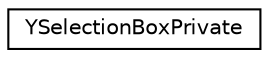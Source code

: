 digraph "Graphical Class Hierarchy"
{
 // LATEX_PDF_SIZE
  edge [fontname="Helvetica",fontsize="10",labelfontname="Helvetica",labelfontsize="10"];
  node [fontname="Helvetica",fontsize="10",shape=record];
  rankdir="LR";
  Node0 [label="YSelectionBoxPrivate",height=0.2,width=0.4,color="black", fillcolor="white", style="filled",URL="$structYSelectionBoxPrivate.html",tooltip=" "];
}
